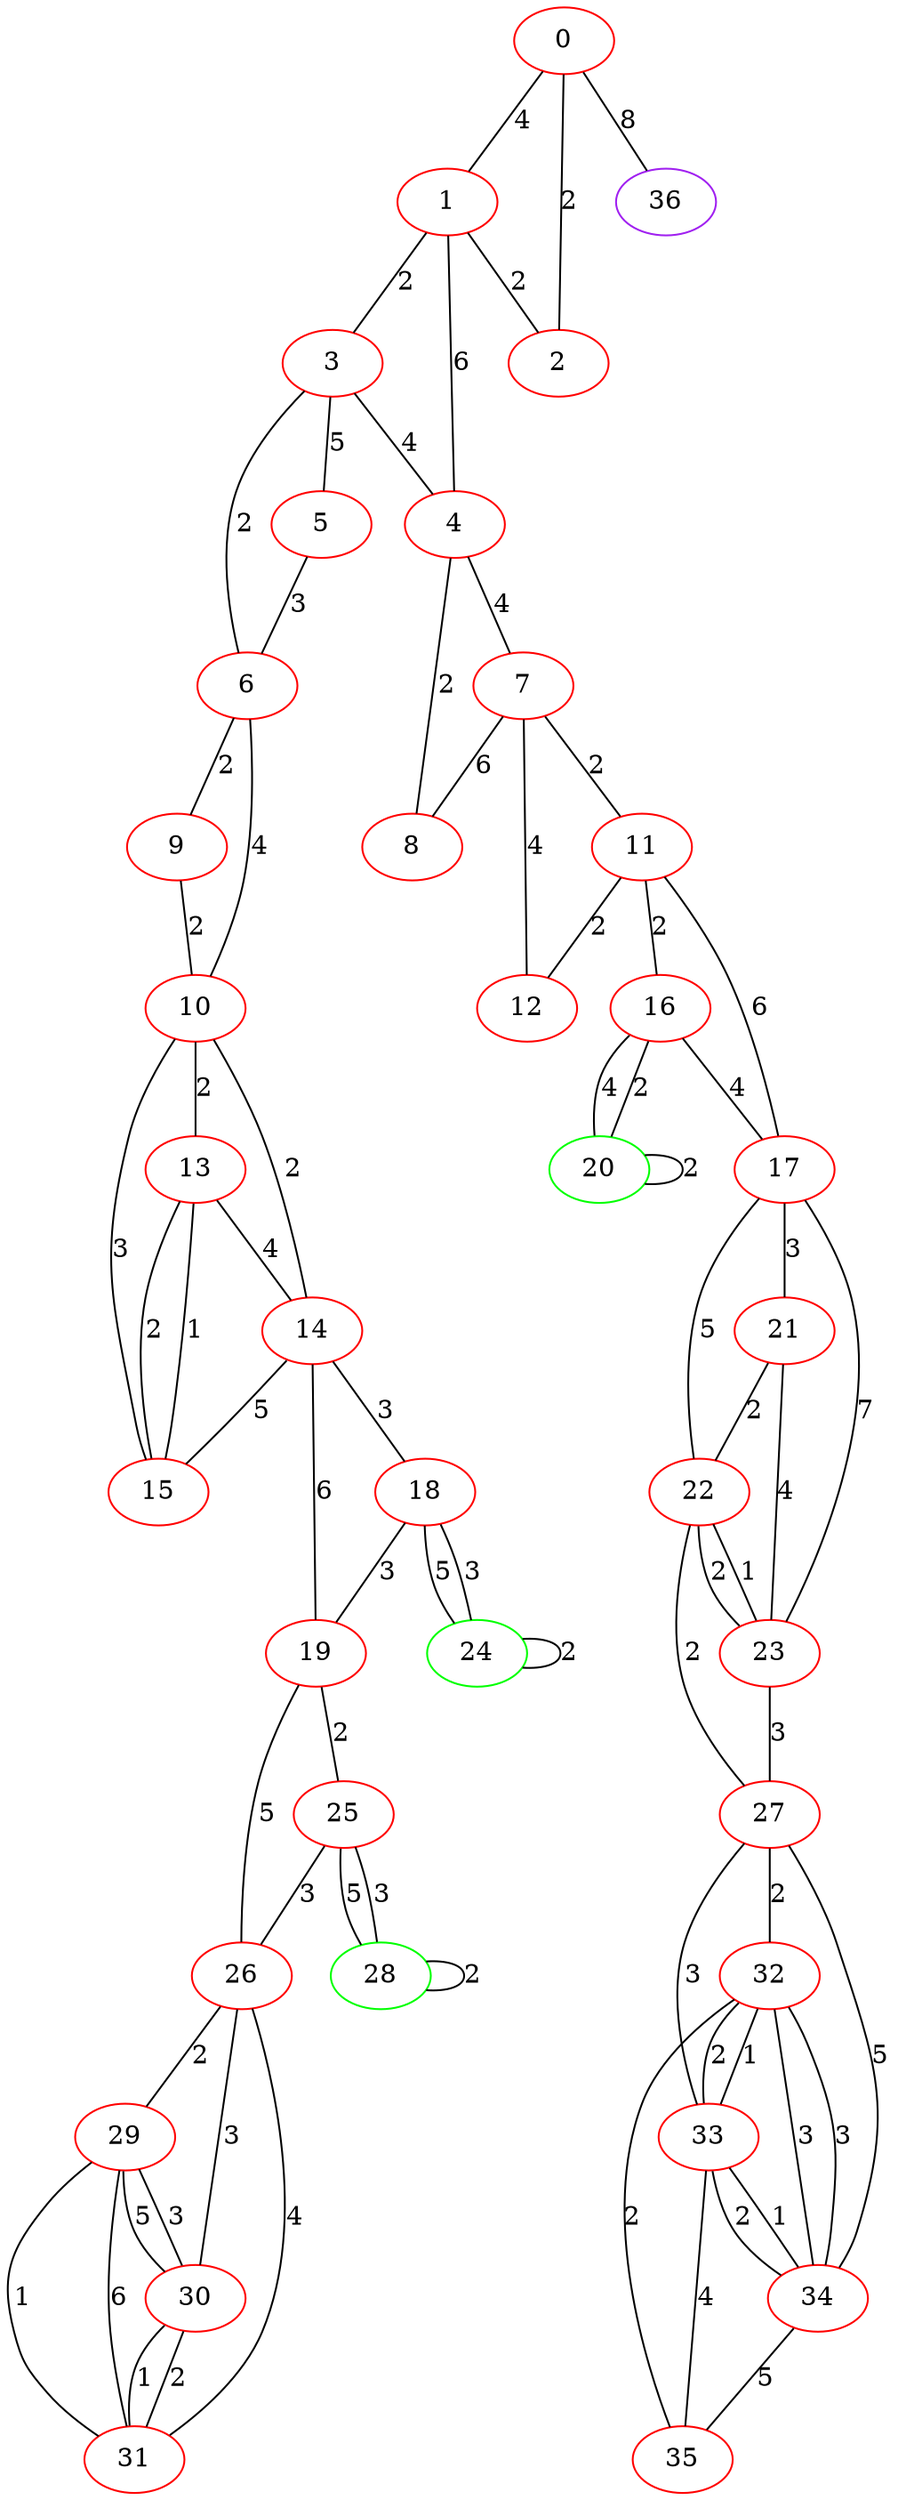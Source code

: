 graph "" {
0 [color=red, weight=1];
1 [color=red, weight=1];
2 [color=red, weight=1];
3 [color=red, weight=1];
4 [color=red, weight=1];
5 [color=red, weight=1];
6 [color=red, weight=1];
7 [color=red, weight=1];
8 [color=red, weight=1];
9 [color=red, weight=1];
10 [color=red, weight=1];
11 [color=red, weight=1];
12 [color=red, weight=1];
13 [color=red, weight=1];
14 [color=red, weight=1];
15 [color=red, weight=1];
16 [color=red, weight=1];
17 [color=red, weight=1];
18 [color=red, weight=1];
19 [color=red, weight=1];
20 [color=green, weight=2];
21 [color=red, weight=1];
22 [color=red, weight=1];
23 [color=red, weight=1];
24 [color=green, weight=2];
25 [color=red, weight=1];
26 [color=red, weight=1];
27 [color=red, weight=1];
28 [color=green, weight=2];
29 [color=red, weight=1];
30 [color=red, weight=1];
31 [color=red, weight=1];
32 [color=red, weight=1];
33 [color=red, weight=1];
34 [color=red, weight=1];
35 [color=red, weight=1];
36 [color=purple, weight=4];
0 -- 1  [key=0, label=4];
0 -- 2  [key=0, label=2];
0 -- 36  [key=0, label=8];
1 -- 2  [key=0, label=2];
1 -- 3  [key=0, label=2];
1 -- 4  [key=0, label=6];
3 -- 4  [key=0, label=4];
3 -- 5  [key=0, label=5];
3 -- 6  [key=0, label=2];
4 -- 8  [key=0, label=2];
4 -- 7  [key=0, label=4];
5 -- 6  [key=0, label=3];
6 -- 9  [key=0, label=2];
6 -- 10  [key=0, label=4];
7 -- 8  [key=0, label=6];
7 -- 12  [key=0, label=4];
7 -- 11  [key=0, label=2];
9 -- 10  [key=0, label=2];
10 -- 13  [key=0, label=2];
10 -- 14  [key=0, label=2];
10 -- 15  [key=0, label=3];
11 -- 16  [key=0, label=2];
11 -- 17  [key=0, label=6];
11 -- 12  [key=0, label=2];
13 -- 14  [key=0, label=4];
13 -- 15  [key=0, label=2];
13 -- 15  [key=1, label=1];
14 -- 19  [key=0, label=6];
14 -- 18  [key=0, label=3];
14 -- 15  [key=0, label=5];
16 -- 17  [key=0, label=4];
16 -- 20  [key=0, label=4];
16 -- 20  [key=1, label=2];
17 -- 21  [key=0, label=3];
17 -- 22  [key=0, label=5];
17 -- 23  [key=0, label=7];
18 -- 24  [key=0, label=3];
18 -- 24  [key=1, label=5];
18 -- 19  [key=0, label=3];
19 -- 25  [key=0, label=2];
19 -- 26  [key=0, label=5];
20 -- 20  [key=0, label=2];
21 -- 22  [key=0, label=2];
21 -- 23  [key=0, label=4];
22 -- 27  [key=0, label=2];
22 -- 23  [key=0, label=2];
22 -- 23  [key=1, label=1];
23 -- 27  [key=0, label=3];
24 -- 24  [key=0, label=2];
25 -- 26  [key=0, label=3];
25 -- 28  [key=0, label=3];
25 -- 28  [key=1, label=5];
26 -- 29  [key=0, label=2];
26 -- 30  [key=0, label=3];
26 -- 31  [key=0, label=4];
27 -- 32  [key=0, label=2];
27 -- 33  [key=0, label=3];
27 -- 34  [key=0, label=5];
28 -- 28  [key=0, label=2];
29 -- 30  [key=0, label=3];
29 -- 30  [key=1, label=5];
29 -- 31  [key=0, label=1];
29 -- 31  [key=1, label=6];
30 -- 31  [key=0, label=2];
30 -- 31  [key=1, label=1];
32 -- 33  [key=0, label=2];
32 -- 33  [key=1, label=1];
32 -- 34  [key=0, label=3];
32 -- 34  [key=1, label=3];
32 -- 35  [key=0, label=2];
33 -- 34  [key=0, label=1];
33 -- 34  [key=1, label=2];
33 -- 35  [key=0, label=4];
34 -- 35  [key=0, label=5];
}

